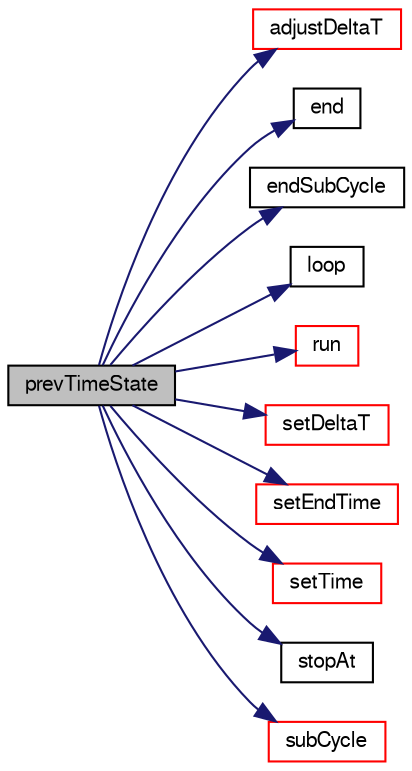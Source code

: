 digraph "prevTimeState"
{
  bgcolor="transparent";
  edge [fontname="FreeSans",fontsize="10",labelfontname="FreeSans",labelfontsize="10"];
  node [fontname="FreeSans",fontsize="10",shape=record];
  rankdir="LR";
  Node19399 [label="prevTimeState",height=0.2,width=0.4,color="black", fillcolor="grey75", style="filled", fontcolor="black"];
  Node19399 -> Node19400 [color="midnightblue",fontsize="10",style="solid",fontname="FreeSans"];
  Node19400 [label="adjustDeltaT",height=0.2,width=0.4,color="red",URL="$a26350.html#a37daea087fe2001572cebab55862d0e6",tooltip="Adjust the time step so that writing occurs at the specified time. "];
  Node19399 -> Node19403 [color="midnightblue",fontsize="10",style="solid",fontname="FreeSans"];
  Node19403 [label="end",height=0.2,width=0.4,color="black",URL="$a26350.html#af729c6dc6f0946ed62d77f891bc2ccbf",tooltip="Return true if end of run,. "];
  Node19399 -> Node19404 [color="midnightblue",fontsize="10",style="solid",fontname="FreeSans"];
  Node19404 [label="endSubCycle",height=0.2,width=0.4,color="black",URL="$a26350.html#ac94c7ed4efd51aafabdcde36a49e57b8",tooltip="Reset time after sub-cycling back to previous TimeState. "];
  Node19399 -> Node19405 [color="midnightblue",fontsize="10",style="solid",fontname="FreeSans"];
  Node19405 [label="loop",height=0.2,width=0.4,color="black",URL="$a26350.html#adf77b77054c2d4c23b70556fe767f23e",tooltip="Return true if run should continue and if so increment time. "];
  Node19399 -> Node19406 [color="midnightblue",fontsize="10",style="solid",fontname="FreeSans"];
  Node19406 [label="run",height=0.2,width=0.4,color="red",URL="$a26350.html#a089581947df40681618bd62a18086772",tooltip="Return true if run should continue,. "];
  Node19399 -> Node19695 [color="midnightblue",fontsize="10",style="solid",fontname="FreeSans"];
  Node19695 [label="setDeltaT",height=0.2,width=0.4,color="red",URL="$a26350.html#a833f3b083edbffb7721f96544f39291d",tooltip="Reset time step. "];
  Node19399 -> Node19696 [color="midnightblue",fontsize="10",style="solid",fontname="FreeSans"];
  Node19696 [label="setEndTime",height=0.2,width=0.4,color="red",URL="$a26350.html#a6fe85f6140c6a81c9255732adddebe9c",tooltip="Reset end time. "];
  Node19399 -> Node19697 [color="midnightblue",fontsize="10",style="solid",fontname="FreeSans"];
  Node19697 [label="setTime",height=0.2,width=0.4,color="red",URL="$a26350.html#a12f402d4802d1621daed4fbfea134b33",tooltip="Reset the time and time-index to those of the given time. "];
  Node19399 -> Node19698 [color="midnightblue",fontsize="10",style="solid",fontname="FreeSans"];
  Node19698 [label="stopAt",height=0.2,width=0.4,color="black",URL="$a26350.html#a940f2c88bf681204d52e051515e307ca",tooltip="Adjust the current stopAtControl. Note that this value. "];
  Node19399 -> Node19699 [color="midnightblue",fontsize="10",style="solid",fontname="FreeSans"];
  Node19699 [label="subCycle",height=0.2,width=0.4,color="red",URL="$a26350.html#adb9bf2f1908500d320fc80b25d8e9b76",tooltip="Set time to sub-cycle for the given number of steps. "];
}
